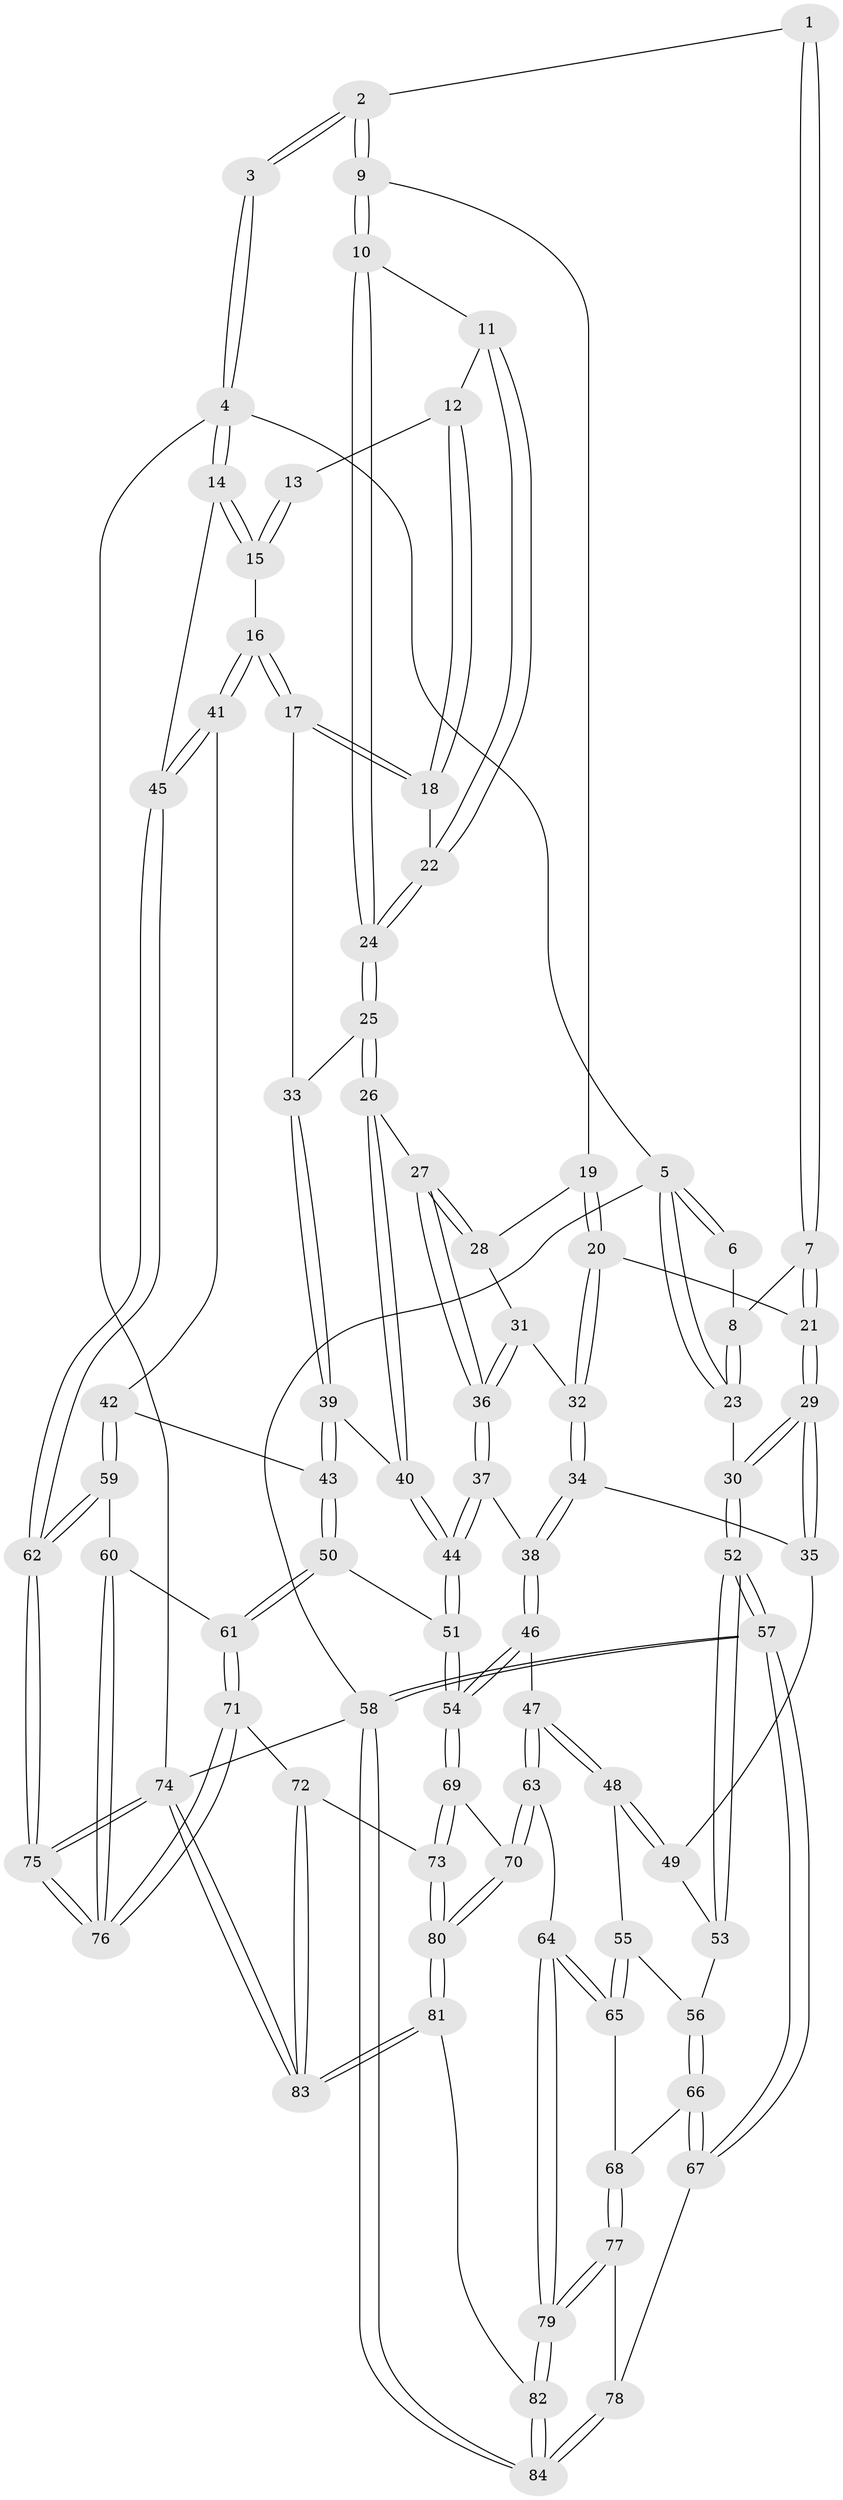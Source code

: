 // coarse degree distribution, {2: 0.04, 4: 0.28, 3: 0.36, 1: 0.08, 9: 0.08, 7: 0.08, 5: 0.04, 6: 0.04}
// Generated by graph-tools (version 1.1) at 2025/05/03/04/25 22:05:01]
// undirected, 84 vertices, 207 edges
graph export_dot {
graph [start="1"]
  node [color=gray90,style=filled];
  1 [pos="+0.33865567908938177+0"];
  2 [pos="+0.5150797601948963+0"];
  3 [pos="+0.8628162447576452+0"];
  4 [pos="+1+0"];
  5 [pos="+0+0"];
  6 [pos="+0.046098510485178025+0"];
  7 [pos="+0.1642209252562944+0.13499543960239285"];
  8 [pos="+0.11980114468209428+0.11189734788988762"];
  9 [pos="+0.4969911011385716+0"];
  10 [pos="+0.6362530656649334+0.18416583485723526"];
  11 [pos="+0.7435251775545776+0.15239116784869058"];
  12 [pos="+0.8114148752814612+0"];
  13 [pos="+0.8605570363739489+0"];
  14 [pos="+1+0.3065873851950564"];
  15 [pos="+0.9455268300538242+0.3117683386744083"];
  16 [pos="+0.91581139115639+0.3237510718700141"];
  17 [pos="+0.8742235657429905+0.31603764472372514"];
  18 [pos="+0.8457724634883332+0.2748538066828408"];
  19 [pos="+0.4791147114579998+0.019925297605668586"];
  20 [pos="+0.27894884297114275+0.23047302275097634"];
  21 [pos="+0.17776316542174692+0.15608710672716122"];
  22 [pos="+0.7564891876982612+0.20650836037879203"];
  23 [pos="+0+0.11943502463678601"];
  24 [pos="+0.6402981355408318+0.290657067964792"];
  25 [pos="+0.6363932818236704+0.30445104756054636"];
  26 [pos="+0.5903418110459895+0.3343097279142469"];
  27 [pos="+0.5821224666583444+0.33352525311532427"];
  28 [pos="+0.5071856599651503+0.21588683850959084"];
  29 [pos="+0+0.4107697047457887"];
  30 [pos="+0+0.42434246199558795"];
  31 [pos="+0.3791601365262823+0.3026124936775531"];
  32 [pos="+0.283715333687964+0.26219807214453317"];
  33 [pos="+0.7834112026406472+0.3505881615301067"];
  34 [pos="+0.20934213698087586+0.409037910765359"];
  35 [pos="+0.20220242727115798+0.41141313337653707"];
  36 [pos="+0.47353905029834276+0.3766628131915745"];
  37 [pos="+0.44316768165059706+0.480888452413171"];
  38 [pos="+0.3251736183502545+0.5146935354314531"];
  39 [pos="+0.7328015931387264+0.4886144913064421"];
  40 [pos="+0.6086884468063488+0.3892268543712353"];
  41 [pos="+0.9010542115347859+0.44776259207728636"];
  42 [pos="+0.8470867110873059+0.5956249664219667"];
  43 [pos="+0.7465843024418034+0.5838496633985666"];
  44 [pos="+0.5686534112241797+0.5987384650350819"];
  45 [pos="+1+0.5875164354827205"];
  46 [pos="+0.32445481456624814+0.5236795255408843"];
  47 [pos="+0.2870390105413889+0.6634263806439601"];
  48 [pos="+0.2247694867783853+0.6630719494818794"];
  49 [pos="+0.1631776010141849+0.5801916634351346"];
  50 [pos="+0.6341094598461864+0.6439880889956849"];
  51 [pos="+0.5868307571708354+0.6337197907372961"];
  52 [pos="+0+0.5332592180692936"];
  53 [pos="+0.0587401801475882+0.6037298885539084"];
  54 [pos="+0.5037453378866524+0.6900230392725996"];
  55 [pos="+0.17512195412620074+0.6938742106414121"];
  56 [pos="+0.14606908798657112+0.6990038563788759"];
  57 [pos="+0+0.7895765723576695"];
  58 [pos="+0+1"];
  59 [pos="+1+0.7206239484585262"];
  60 [pos="+0.7353442729459547+0.7581086022860442"];
  61 [pos="+0.657822172227286+0.7145288349167694"];
  62 [pos="+1+0.8386673754360588"];
  63 [pos="+0.35873210489631324+0.7549049697449246"];
  64 [pos="+0.30788226481681147+0.8033226342947639"];
  65 [pos="+0.19613283356078925+0.795631625482556"];
  66 [pos="+0.06801877163207694+0.7785306333912845"];
  67 [pos="+0+0.8020594416174077"];
  68 [pos="+0.14943087041474032+0.828335929391206"];
  69 [pos="+0.4277798360339893+0.7616705865580558"];
  70 [pos="+0.4204449814641009+0.7645519722498373"];
  71 [pos="+0.6519225182527755+0.8545764801828843"];
  72 [pos="+0.6373592661997671+0.8722828408573624"];
  73 [pos="+0.5534703047996005+0.861045230882416"];
  74 [pos="+1+1"];
  75 [pos="+1+1"];
  76 [pos="+0.8439631400113217+0.8883016713316643"];
  77 [pos="+0.1650290999200447+0.8858136079611172"];
  78 [pos="+0.09299017468971854+0.9179582285266975"];
  79 [pos="+0.24817924765414062+0.942999868063028"];
  80 [pos="+0.43353438076574224+1"];
  81 [pos="+0.4213929110092621+1"];
  82 [pos="+0.30682710424472204+1"];
  83 [pos="+0.6286652225526079+1"];
  84 [pos="+0.11858664447080992+1"];
  1 -- 2;
  1 -- 7;
  1 -- 7;
  2 -- 3;
  2 -- 3;
  2 -- 9;
  2 -- 9;
  3 -- 4;
  3 -- 4;
  4 -- 5;
  4 -- 14;
  4 -- 14;
  4 -- 74;
  5 -- 6;
  5 -- 6;
  5 -- 23;
  5 -- 23;
  5 -- 58;
  6 -- 8;
  7 -- 8;
  7 -- 21;
  7 -- 21;
  8 -- 23;
  8 -- 23;
  9 -- 10;
  9 -- 10;
  9 -- 19;
  10 -- 11;
  10 -- 24;
  10 -- 24;
  11 -- 12;
  11 -- 22;
  11 -- 22;
  12 -- 13;
  12 -- 18;
  12 -- 18;
  13 -- 15;
  13 -- 15;
  14 -- 15;
  14 -- 15;
  14 -- 45;
  15 -- 16;
  16 -- 17;
  16 -- 17;
  16 -- 41;
  16 -- 41;
  17 -- 18;
  17 -- 18;
  17 -- 33;
  18 -- 22;
  19 -- 20;
  19 -- 20;
  19 -- 28;
  20 -- 21;
  20 -- 32;
  20 -- 32;
  21 -- 29;
  21 -- 29;
  22 -- 24;
  22 -- 24;
  23 -- 30;
  24 -- 25;
  24 -- 25;
  25 -- 26;
  25 -- 26;
  25 -- 33;
  26 -- 27;
  26 -- 40;
  26 -- 40;
  27 -- 28;
  27 -- 28;
  27 -- 36;
  27 -- 36;
  28 -- 31;
  29 -- 30;
  29 -- 30;
  29 -- 35;
  29 -- 35;
  30 -- 52;
  30 -- 52;
  31 -- 32;
  31 -- 36;
  31 -- 36;
  32 -- 34;
  32 -- 34;
  33 -- 39;
  33 -- 39;
  34 -- 35;
  34 -- 38;
  34 -- 38;
  35 -- 49;
  36 -- 37;
  36 -- 37;
  37 -- 38;
  37 -- 44;
  37 -- 44;
  38 -- 46;
  38 -- 46;
  39 -- 40;
  39 -- 43;
  39 -- 43;
  40 -- 44;
  40 -- 44;
  41 -- 42;
  41 -- 45;
  41 -- 45;
  42 -- 43;
  42 -- 59;
  42 -- 59;
  43 -- 50;
  43 -- 50;
  44 -- 51;
  44 -- 51;
  45 -- 62;
  45 -- 62;
  46 -- 47;
  46 -- 54;
  46 -- 54;
  47 -- 48;
  47 -- 48;
  47 -- 63;
  47 -- 63;
  48 -- 49;
  48 -- 49;
  48 -- 55;
  49 -- 53;
  50 -- 51;
  50 -- 61;
  50 -- 61;
  51 -- 54;
  51 -- 54;
  52 -- 53;
  52 -- 53;
  52 -- 57;
  52 -- 57;
  53 -- 56;
  54 -- 69;
  54 -- 69;
  55 -- 56;
  55 -- 65;
  55 -- 65;
  56 -- 66;
  56 -- 66;
  57 -- 58;
  57 -- 58;
  57 -- 67;
  57 -- 67;
  58 -- 84;
  58 -- 84;
  58 -- 74;
  59 -- 60;
  59 -- 62;
  59 -- 62;
  60 -- 61;
  60 -- 76;
  60 -- 76;
  61 -- 71;
  61 -- 71;
  62 -- 75;
  62 -- 75;
  63 -- 64;
  63 -- 70;
  63 -- 70;
  64 -- 65;
  64 -- 65;
  64 -- 79;
  64 -- 79;
  65 -- 68;
  66 -- 67;
  66 -- 67;
  66 -- 68;
  67 -- 78;
  68 -- 77;
  68 -- 77;
  69 -- 70;
  69 -- 73;
  69 -- 73;
  70 -- 80;
  70 -- 80;
  71 -- 72;
  71 -- 76;
  71 -- 76;
  72 -- 73;
  72 -- 83;
  72 -- 83;
  73 -- 80;
  73 -- 80;
  74 -- 75;
  74 -- 75;
  74 -- 83;
  74 -- 83;
  75 -- 76;
  75 -- 76;
  77 -- 78;
  77 -- 79;
  77 -- 79;
  78 -- 84;
  78 -- 84;
  79 -- 82;
  79 -- 82;
  80 -- 81;
  80 -- 81;
  81 -- 82;
  81 -- 83;
  81 -- 83;
  82 -- 84;
  82 -- 84;
}
